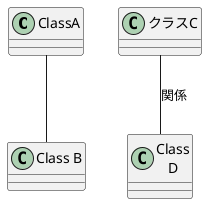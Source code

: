 /' Refs: http://yohshiy.blog.fc2.com/blog-entry-154.html '/
@startuml

ClassA -- "Class B"
"クラスC" -- "Class\nD" : 関係

@enduml
